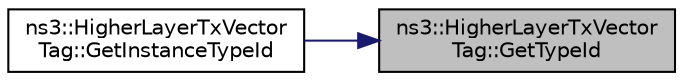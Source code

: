 digraph "ns3::HigherLayerTxVectorTag::GetTypeId"
{
 // LATEX_PDF_SIZE
  edge [fontname="Helvetica",fontsize="10",labelfontname="Helvetica",labelfontsize="10"];
  node [fontname="Helvetica",fontsize="10",shape=record];
  rankdir="RL";
  Node1 [label="ns3::HigherLayerTxVector\lTag::GetTypeId",height=0.2,width=0.4,color="black", fillcolor="grey75", style="filled", fontcolor="black",tooltip="Get the type ID."];
  Node1 -> Node2 [dir="back",color="midnightblue",fontsize="10",style="solid",fontname="Helvetica"];
  Node2 [label="ns3::HigherLayerTxVector\lTag::GetInstanceTypeId",height=0.2,width=0.4,color="black", fillcolor="white", style="filled",URL="$classns3_1_1_higher_layer_tx_vector_tag.html#a0ef7b0eb03b935e7a82c7bc589a108d2",tooltip="Get the most derived TypeId for this Object."];
}
